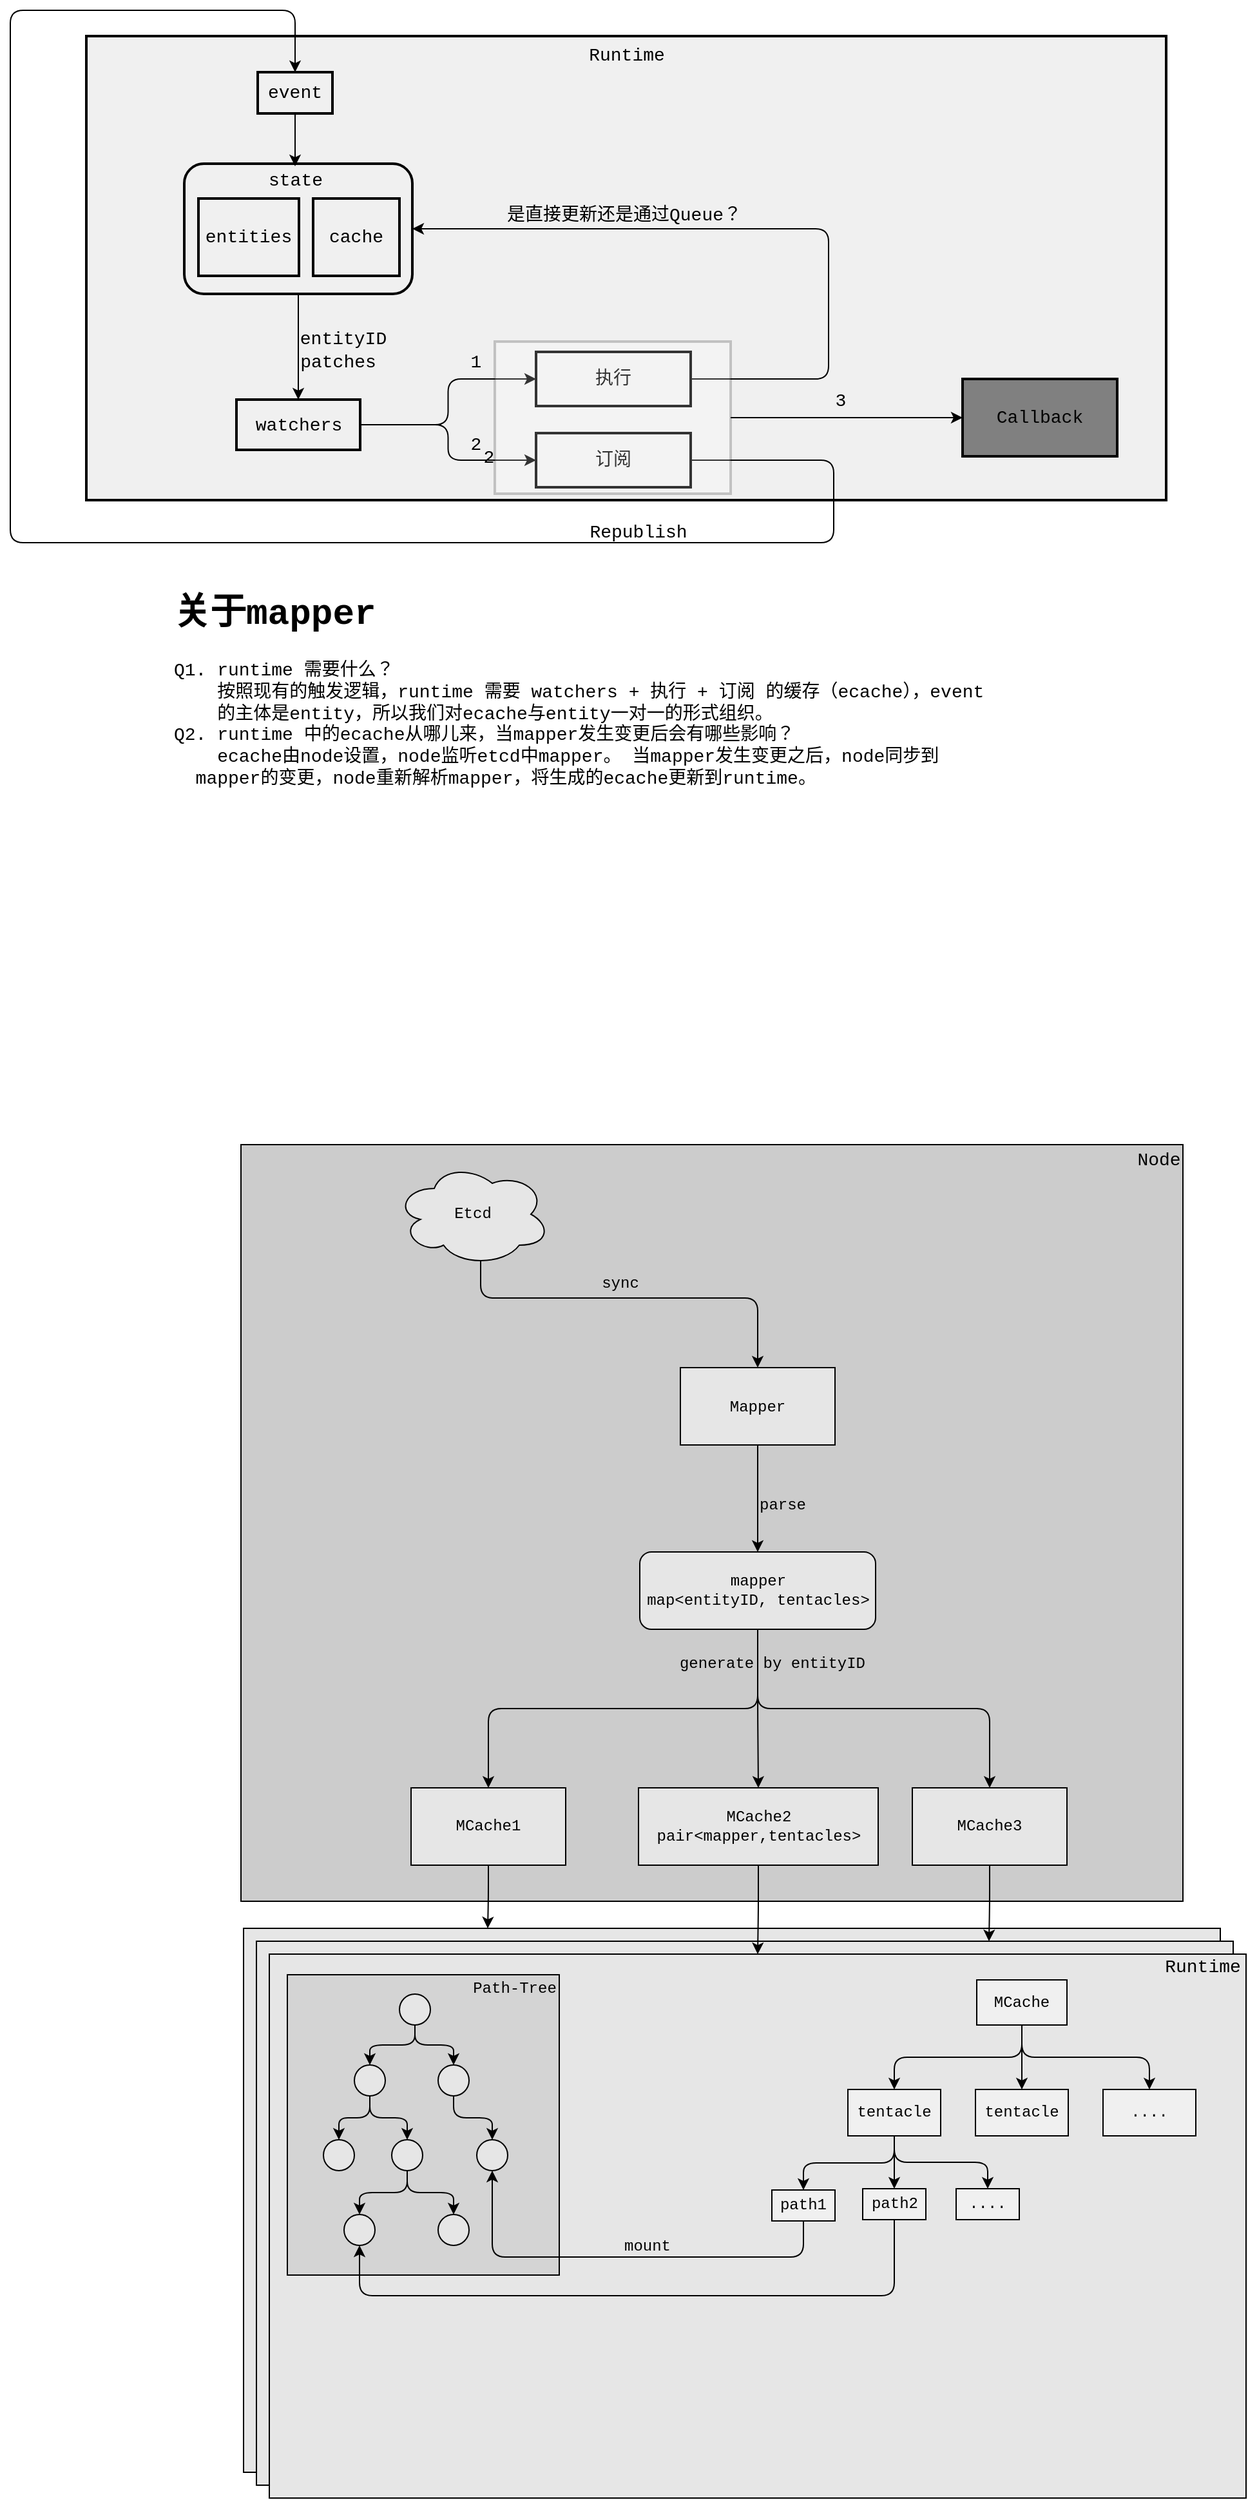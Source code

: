 <mxfile>
    <diagram id="3Wndlz2RJvUf2OZ2kvY8" name="Page-1">
        <mxGraphModel dx="1047" dy="624" grid="0" gridSize="10" guides="1" tooltips="1" connect="1" arrows="1" fold="1" page="1" pageScale="1" pageWidth="2339" pageHeight="3300" background="#ffffff" math="0" shadow="0">
            <root>
                <mxCell id="0"/>
                <mxCell id="1" parent="0"/>
                <mxCell id="93" value="" style="rounded=0;whiteSpace=wrap;html=1;fontFamily=Courier New;fontColor=#000000;strokeColor=#000000;fillColor=#CCCCCC;" vertex="1" parent="1">
                    <mxGeometry x="354" y="984" width="731" height="587" as="geometry"/>
                </mxCell>
                <mxCell id="3" value="" style="rounded=0;whiteSpace=wrap;html=1;fillColor=#F0F0F0;strokeWidth=2;strokeColor=#000000;align=left;" parent="1" vertex="1">
                    <mxGeometry x="234" y="124" width="838" height="360" as="geometry"/>
                </mxCell>
                <mxCell id="4" value="&lt;span style=&quot;text-align: left&quot;&gt;Runtime&lt;/span&gt;" style="text;html=1;align=center;verticalAlign=middle;resizable=0;points=[];autosize=1;strokeColor=none;fillColor=none;fontSize=14;fontFamily=Courier New;fontColor=#000000;" parent="1" vertex="1">
                    <mxGeometry x="618.5" y="128" width="69" height="21" as="geometry"/>
                </mxCell>
                <mxCell id="10" style="edgeStyle=none;html=1;exitX=0.5;exitY=1;exitDx=0;exitDy=0;entryX=0.5;entryY=0;entryDx=0;entryDy=0;fontFamily=Courier New;fontSize=14;fontColor=#000000;strokeColor=#000000;" parent="1" source="5" target="9" edge="1">
                    <mxGeometry relative="1" as="geometry"/>
                </mxCell>
                <mxCell id="5" value="" style="rounded=1;whiteSpace=wrap;html=1;fontFamily=Courier New;fontSize=14;fontColor=#000000;strokeColor=#000000;strokeWidth=2;fillColor=#F0F0F0;" parent="1" vertex="1">
                    <mxGeometry x="310" y="223" width="177" height="101" as="geometry"/>
                </mxCell>
                <mxCell id="6" value="entities" style="rounded=0;whiteSpace=wrap;html=1;fontFamily=Courier New;fontSize=14;fontColor=#000000;strokeColor=#000000;strokeWidth=2;fillColor=#F0F0F0;" parent="1" vertex="1">
                    <mxGeometry x="321" y="250" width="78" height="60" as="geometry"/>
                </mxCell>
                <mxCell id="7" value="cache" style="rounded=0;whiteSpace=wrap;html=1;fontFamily=Courier New;fontSize=14;fontColor=#000000;strokeColor=#000000;strokeWidth=2;fillColor=#F0F0F0;" parent="1" vertex="1">
                    <mxGeometry x="410" y="250" width="67" height="60" as="geometry"/>
                </mxCell>
                <mxCell id="8" value="&lt;span style=&quot;text-align: left&quot;&gt;state&lt;/span&gt;" style="text;html=1;align=center;verticalAlign=middle;resizable=0;points=[];autosize=1;strokeColor=none;fillColor=none;fontSize=14;fontFamily=Courier New;fontColor=#000000;" parent="1" vertex="1">
                    <mxGeometry x="370" y="225" width="52" height="21" as="geometry"/>
                </mxCell>
                <mxCell id="18" style="edgeStyle=orthogonalEdgeStyle;html=1;exitX=1;exitY=0.5;exitDx=0;exitDy=0;fontFamily=Courier New;fontSize=14;fontColor=#000000;strokeColor=#000000;" parent="1" source="9" target="15" edge="1">
                    <mxGeometry relative="1" as="geometry"/>
                </mxCell>
                <mxCell id="19" style="edgeStyle=orthogonalEdgeStyle;html=1;exitX=1;exitY=0.5;exitDx=0;exitDy=0;fontFamily=Courier New;fontSize=14;fontColor=#000000;strokeColor=#000000;" parent="1" source="9" target="16" edge="1">
                    <mxGeometry relative="1" as="geometry"/>
                </mxCell>
                <mxCell id="9" value="watchers" style="rounded=0;whiteSpace=wrap;html=1;fontFamily=Courier New;fontSize=14;fontColor=#000000;strokeColor=#000000;strokeWidth=2;fillColor=#F0F0F0;" parent="1" vertex="1">
                    <mxGeometry x="350.5" y="406" width="96" height="39" as="geometry"/>
                </mxCell>
                <mxCell id="11" value="patches" style="text;html=1;align=center;verticalAlign=middle;resizable=0;points=[];autosize=1;strokeColor=none;fillColor=none;fontSize=14;fontFamily=Courier New;fontColor=#000000;" parent="1" vertex="1">
                    <mxGeometry x="394" y="366" width="69" height="21" as="geometry"/>
                </mxCell>
                <mxCell id="13" style="edgeStyle=none;html=1;exitX=0.5;exitY=1;exitDx=0;exitDy=0;fontFamily=Courier New;fontSize=14;fontColor=#000000;strokeColor=#000000;" parent="1" source="12" target="8" edge="1">
                    <mxGeometry relative="1" as="geometry"/>
                </mxCell>
                <mxCell id="12" value="event" style="rounded=0;whiteSpace=wrap;html=1;fontFamily=Courier New;fontSize=14;fontColor=#000000;strokeColor=#000000;strokeWidth=2;fillColor=#F0F0F0;" parent="1" vertex="1">
                    <mxGeometry x="367" y="152" width="58" height="32" as="geometry"/>
                </mxCell>
                <mxCell id="14" value="entityID" style="text;html=1;align=center;verticalAlign=middle;resizable=0;points=[];autosize=1;strokeColor=none;fillColor=none;fontSize=14;fontFamily=Courier New;fontColor=#000000;" parent="1" vertex="1">
                    <mxGeometry x="394" y="348" width="77" height="21" as="geometry"/>
                </mxCell>
                <mxCell id="21" style="edgeStyle=orthogonalEdgeStyle;html=1;exitX=1;exitY=0.5;exitDx=0;exitDy=0;entryX=1;entryY=0.5;entryDx=0;entryDy=0;fontFamily=Courier New;fontSize=14;fontColor=#000000;strokeColor=#000000;" parent="1" source="15" target="5" edge="1">
                    <mxGeometry relative="1" as="geometry">
                        <Array as="points">
                            <mxPoint x="810" y="390"/>
                            <mxPoint x="810" y="274"/>
                        </Array>
                    </mxGeometry>
                </mxCell>
                <mxCell id="15" value="执行" style="rounded=0;whiteSpace=wrap;html=1;fontFamily=Courier New;fontSize=14;fontColor=#000000;strokeColor=#000000;strokeWidth=2;fillColor=#F0F0F0;" parent="1" vertex="1">
                    <mxGeometry x="583" y="369" width="120" height="42" as="geometry"/>
                </mxCell>
                <mxCell id="20" style="edgeStyle=orthogonalEdgeStyle;html=1;exitX=1;exitY=0.5;exitDx=0;exitDy=0;entryX=0.5;entryY=0;entryDx=0;entryDy=0;fontFamily=Courier New;fontSize=14;fontColor=#000000;strokeColor=#000000;" parent="1" source="16" target="12" edge="1">
                    <mxGeometry relative="1" as="geometry">
                        <Array as="points">
                            <mxPoint x="814" y="453"/>
                            <mxPoint x="814" y="517"/>
                            <mxPoint x="175" y="517"/>
                            <mxPoint x="175" y="104"/>
                            <mxPoint x="396" y="104"/>
                        </Array>
                    </mxGeometry>
                </mxCell>
                <mxCell id="16" value="订阅" style="rounded=0;whiteSpace=wrap;html=1;fontFamily=Courier New;fontSize=14;fontColor=#000000;strokeColor=#000000;strokeWidth=2;fillColor=#F0F0F0;" parent="1" vertex="1">
                    <mxGeometry x="583" y="432" width="120" height="42" as="geometry"/>
                </mxCell>
                <mxCell id="22" value="&lt;span style=&quot;text-align: left&quot;&gt;是直接更新还是通过Queue？&lt;/span&gt;" style="text;html=1;align=center;verticalAlign=middle;resizable=0;points=[];autosize=1;strokeColor=none;fillColor=none;fontSize=14;fontFamily=Courier New;fontColor=#000000;" parent="1" vertex="1">
                    <mxGeometry x="555" y="252" width="192" height="21" as="geometry"/>
                </mxCell>
                <mxCell id="27" style="edgeStyle=orthogonalEdgeStyle;html=1;exitX=1;exitY=0.5;exitDx=0;exitDy=0;entryX=0;entryY=0.5;entryDx=0;entryDy=0;fontFamily=Courier New;fontSize=14;fontColor=#000000;strokeColor=#000000;" parent="1" source="23" target="26" edge="1">
                    <mxGeometry relative="1" as="geometry"/>
                </mxCell>
                <mxCell id="23" value="" style="rounded=0;whiteSpace=wrap;html=1;fontFamily=Courier New;fontSize=14;strokeWidth=2;opacity=20;strokeColor=#000000;" parent="1" vertex="1">
                    <mxGeometry x="551" y="361" width="183" height="118" as="geometry"/>
                </mxCell>
                <mxCell id="24" value="1" style="text;html=1;align=center;verticalAlign=middle;resizable=0;points=[];autosize=1;strokeColor=none;fillColor=none;fontSize=14;fontFamily=Courier New;fontColor=#000000;" parent="1" vertex="1">
                    <mxGeometry x="527" y="366" width="18" height="21" as="geometry"/>
                </mxCell>
                <mxCell id="25" value="2" style="text;html=1;align=center;verticalAlign=middle;resizable=0;points=[];autosize=1;strokeColor=none;fillColor=none;fontSize=14;fontFamily=Courier New;fontColor=#000000;" parent="1" vertex="1">
                    <mxGeometry x="527" y="430" width="18" height="21" as="geometry"/>
                </mxCell>
                <mxCell id="26" value="Callback" style="rounded=0;whiteSpace=wrap;html=1;fontFamily=Courier New;fontSize=14;fontColor=#000000;strokeColor=#000000;strokeWidth=2;fillColor=#808080;gradientColor=none;" parent="1" vertex="1">
                    <mxGeometry x="914" y="390" width="120" height="60" as="geometry"/>
                </mxCell>
                <mxCell id="28" value="Republish" style="text;html=1;align=center;verticalAlign=middle;resizable=0;points=[];autosize=1;strokeColor=none;fillColor=none;fontSize=14;fontFamily=Courier New;fontColor=#000000;" parent="1" vertex="1">
                    <mxGeometry x="618.5" y="498" width="86" height="21" as="geometry"/>
                </mxCell>
                <mxCell id="29" value="&lt;h1&gt;关于mapper&lt;/h1&gt;&lt;div&gt;Q1. runtime 需要什么？&lt;/div&gt;&lt;div&gt;&amp;nbsp; &amp;nbsp; 按照现有的触发逻辑，runtime 需要 watchers + 执行 + 订阅 的缓存（ecache），event&amp;nbsp; &amp;nbsp; &amp;nbsp; 的主体是entity，所以我们对ecache与entity一对一的形式组织。&lt;/div&gt;&lt;div&gt;Q2. runtime 中的ecache从哪儿来，当mapper发生变更后会有哪些影响？&lt;/div&gt;&lt;div&gt;&amp;nbsp; &amp;nbsp; ecache由node设置，node监听etcd中mapper。 当mapper发生变更之后，node同步到&amp;nbsp; &amp;nbsp; &amp;nbsp; &amp;nbsp; &amp;nbsp; mapper的变更，node重新解析mapper，将生成的ecache更新到runtime。&lt;/div&gt;" style="text;html=1;strokeColor=none;fillColor=none;spacing=5;spacingTop=-20;whiteSpace=wrap;overflow=hidden;rounded=0;fontFamily=Courier New;fontSize=14;fontColor=#000000;" parent="1" vertex="1">
                    <mxGeometry x="297" y="547" width="661" height="295" as="geometry"/>
                </mxCell>
                <mxCell id="30" value="2" style="text;html=1;align=center;verticalAlign=middle;resizable=0;points=[];autosize=1;strokeColor=none;fillColor=none;fontSize=14;fontFamily=Courier New;fontColor=#000000;" parent="1" vertex="1">
                    <mxGeometry x="537" y="440" width="18" height="21" as="geometry"/>
                </mxCell>
                <mxCell id="32" value="3" style="text;html=1;align=center;verticalAlign=middle;resizable=0;points=[];autosize=1;strokeColor=none;fillColor=none;fontSize=14;fontFamily=Courier New;fontColor=#000000;" parent="1" vertex="1">
                    <mxGeometry x="810" y="396" width="18" height="21" as="geometry"/>
                </mxCell>
                <mxCell id="35" style="edgeStyle=none;html=1;exitX=0.5;exitY=1;exitDx=0;exitDy=0;entryX=0.5;entryY=0;entryDx=0;entryDy=0;fontFamily=Courier New;fontColor=#000000;strokeColor=#000000;" edge="1" parent="1" source="33" target="34">
                    <mxGeometry relative="1" as="geometry"/>
                </mxCell>
                <mxCell id="33" value="&lt;font color=&quot;#000000&quot; face=&quot;Courier New&quot;&gt;Mapper&lt;/font&gt;" style="rounded=0;whiteSpace=wrap;html=1;fillColor=#E6E6E6;strokeColor=#000000;" vertex="1" parent="1">
                    <mxGeometry x="695" y="1157" width="120" height="60" as="geometry"/>
                </mxCell>
                <mxCell id="41" style="edgeStyle=orthogonalEdgeStyle;html=1;exitX=0.5;exitY=1;exitDx=0;exitDy=0;fontFamily=Courier New;fontColor=#000000;strokeColor=#000000;" edge="1" parent="1" source="34" target="37">
                    <mxGeometry relative="1" as="geometry"/>
                </mxCell>
                <mxCell id="42" style="edgeStyle=orthogonalEdgeStyle;html=1;exitX=0.5;exitY=1;exitDx=0;exitDy=0;entryX=0.5;entryY=0;entryDx=0;entryDy=0;fontFamily=Courier New;fontColor=#000000;strokeColor=#000000;" edge="1" parent="1" source="34" target="38">
                    <mxGeometry relative="1" as="geometry"/>
                </mxCell>
                <mxCell id="43" style="edgeStyle=orthogonalEdgeStyle;html=1;exitX=0.5;exitY=1;exitDx=0;exitDy=0;fontFamily=Courier New;fontColor=#000000;strokeColor=#000000;" edge="1" parent="1" source="34" target="39">
                    <mxGeometry relative="1" as="geometry"/>
                </mxCell>
                <mxCell id="34" value="mapper&lt;br&gt;map&amp;lt;entityID, tentacles&amp;gt;" style="rounded=1;whiteSpace=wrap;html=1;fontFamily=Courier New;fontColor=#000000;strokeColor=#000000;fillColor=#E6E6E6;" vertex="1" parent="1">
                    <mxGeometry x="663.5" y="1300" width="183" height="60" as="geometry"/>
                </mxCell>
                <mxCell id="36" value="parse" style="text;html=1;align=center;verticalAlign=middle;resizable=0;points=[];autosize=1;strokeColor=none;fillColor=none;fontFamily=Courier New;fontColor=#000000;" vertex="1" parent="1">
                    <mxGeometry x="751" y="1255" width="46" height="18" as="geometry"/>
                </mxCell>
                <mxCell id="55" style="edgeStyle=orthogonalEdgeStyle;html=1;exitX=0.5;exitY=1;exitDx=0;exitDy=0;entryX=0.25;entryY=0;entryDx=0;entryDy=0;fontFamily=Courier New;fontColor=#000000;strokeColor=#000000;" edge="1" parent="1" source="37" target="49">
                    <mxGeometry relative="1" as="geometry"/>
                </mxCell>
                <mxCell id="37" value="MCache1" style="rounded=0;whiteSpace=wrap;html=1;fontFamily=Courier New;fontColor=#000000;strokeColor=#000000;fillColor=#E6E6E6;" vertex="1" parent="1">
                    <mxGeometry x="486" y="1483" width="120" height="60" as="geometry"/>
                </mxCell>
                <mxCell id="38" value="MCache2&lt;br&gt;pair&amp;lt;mapper,tentacles&amp;gt;" style="rounded=0;whiteSpace=wrap;html=1;fontFamily=Courier New;fontColor=#000000;strokeColor=#000000;fillColor=#E6E6E6;" vertex="1" parent="1">
                    <mxGeometry x="662.5" y="1483" width="186" height="60" as="geometry"/>
                </mxCell>
                <mxCell id="39" value="MCache3" style="rounded=0;whiteSpace=wrap;html=1;fontFamily=Courier New;fontColor=#000000;strokeColor=#000000;fillColor=#E6E6E6;" vertex="1" parent="1">
                    <mxGeometry x="875" y="1483" width="120" height="60" as="geometry"/>
                </mxCell>
                <mxCell id="46" style="edgeStyle=orthogonalEdgeStyle;html=1;exitX=0.55;exitY=0.95;exitDx=0;exitDy=0;exitPerimeter=0;entryX=0.5;entryY=0;entryDx=0;entryDy=0;fontFamily=Courier New;fontColor=#000000;strokeColor=#000000;" edge="1" parent="1" source="45" target="33">
                    <mxGeometry relative="1" as="geometry">
                        <Array as="points">
                            <mxPoint x="540" y="1103"/>
                            <mxPoint x="755" y="1103"/>
                        </Array>
                    </mxGeometry>
                </mxCell>
                <mxCell id="45" value="Etcd" style="ellipse;shape=cloud;whiteSpace=wrap;html=1;fontFamily=Courier New;fontColor=#000000;strokeColor=#000000;fillColor=#E6E6E6;" vertex="1" parent="1">
                    <mxGeometry x="474" y="998" width="120" height="80" as="geometry"/>
                </mxCell>
                <mxCell id="47" value="sync" style="text;html=1;align=center;verticalAlign=middle;resizable=0;points=[];autosize=1;strokeColor=none;fillColor=none;fontFamily=Courier New;fontColor=#000000;" vertex="1" parent="1">
                    <mxGeometry x="628" y="1083" width="39" height="18" as="geometry"/>
                </mxCell>
                <mxCell id="48" value="generate by entityID" style="text;html=1;align=center;verticalAlign=middle;resizable=0;points=[];autosize=1;strokeColor=none;fillColor=none;fontFamily=Courier New;fontColor=#000000;" vertex="1" parent="1">
                    <mxGeometry x="689" y="1378" width="154" height="18" as="geometry"/>
                </mxCell>
                <mxCell id="49" value="" style="rounded=0;whiteSpace=wrap;html=1;fontFamily=Courier New;fontColor=#000000;strokeColor=#000000;fillColor=#E6E6E6;" vertex="1" parent="1">
                    <mxGeometry x="356" y="1592" width="758" height="422" as="geometry"/>
                </mxCell>
                <mxCell id="51" value="" style="rounded=0;whiteSpace=wrap;html=1;fontFamily=Courier New;fontColor=#000000;strokeColor=#000000;fillColor=#E6E6E6;" vertex="1" parent="1">
                    <mxGeometry x="366" y="1602" width="758" height="422" as="geometry"/>
                </mxCell>
                <mxCell id="52" value="" style="rounded=0;whiteSpace=wrap;html=1;fontFamily=Courier New;fontColor=#000000;strokeColor=#000000;fillColor=#E6E6E6;" vertex="1" parent="1">
                    <mxGeometry x="376" y="1612" width="758" height="422" as="geometry"/>
                </mxCell>
                <mxCell id="56" style="edgeStyle=orthogonalEdgeStyle;html=1;exitX=0.5;exitY=1;exitDx=0;exitDy=0;fontFamily=Courier New;fontColor=#000000;strokeColor=#000000;entryX=0.5;entryY=0;entryDx=0;entryDy=0;" edge="1" parent="1" source="38" target="52">
                    <mxGeometry relative="1" as="geometry"/>
                </mxCell>
                <mxCell id="57" style="edgeStyle=orthogonalEdgeStyle;html=1;exitX=0.5;exitY=1;exitDx=0;exitDy=0;entryX=0.75;entryY=0;entryDx=0;entryDy=0;fontFamily=Courier New;fontColor=#000000;strokeColor=#000000;" edge="1" parent="1" source="39" target="51">
                    <mxGeometry relative="1" as="geometry"/>
                </mxCell>
                <mxCell id="58" value="&lt;font style=&quot;font-size: 14px&quot;&gt;Runtime&lt;/font&gt;" style="text;html=1;align=center;verticalAlign=middle;resizable=0;points=[];autosize=1;strokeColor=none;fillColor=none;fontFamily=Courier New;fontColor=#000000;" vertex="1" parent="1">
                    <mxGeometry x="1065" y="1612" width="69" height="19" as="geometry"/>
                </mxCell>
                <mxCell id="79" style="edgeStyle=orthogonalEdgeStyle;html=1;exitX=0.5;exitY=1;exitDx=0;exitDy=0;entryX=0.5;entryY=0;entryDx=0;entryDy=0;fontFamily=Courier New;fontColor=#000000;strokeColor=#000000;" edge="1" parent="1" source="76" target="77">
                    <mxGeometry relative="1" as="geometry"/>
                </mxCell>
                <mxCell id="80" style="edgeStyle=orthogonalEdgeStyle;html=1;exitX=0.5;exitY=1;exitDx=0;exitDy=0;fontFamily=Courier New;fontColor=#000000;strokeColor=#000000;" edge="1" parent="1" source="76" target="78">
                    <mxGeometry relative="1" as="geometry"/>
                </mxCell>
                <mxCell id="82" style="edgeStyle=orthogonalEdgeStyle;html=1;exitX=0.5;exitY=1;exitDx=0;exitDy=0;entryX=0.5;entryY=0;entryDx=0;entryDy=0;fontFamily=Courier New;fontColor=#000000;strokeColor=#000000;" edge="1" parent="1" source="76" target="81">
                    <mxGeometry relative="1" as="geometry"/>
                </mxCell>
                <mxCell id="76" value="MCache" style="rounded=0;whiteSpace=wrap;html=1;fontFamily=Courier New;fontColor=#000000;strokeColor=#000000;fillColor=#F0F0F0;" vertex="1" parent="1">
                    <mxGeometry x="925" y="1632" width="70" height="35" as="geometry"/>
                </mxCell>
                <mxCell id="87" style="edgeStyle=orthogonalEdgeStyle;html=1;exitX=0.5;exitY=1;exitDx=0;exitDy=0;fontFamily=Courier New;fontColor=#000000;strokeColor=#000000;" edge="1" parent="1" source="77" target="83">
                    <mxGeometry relative="1" as="geometry"/>
                </mxCell>
                <mxCell id="88" style="edgeStyle=orthogonalEdgeStyle;html=1;exitX=0.5;exitY=1;exitDx=0;exitDy=0;fontFamily=Courier New;fontColor=#000000;strokeColor=#000000;" edge="1" parent="1" source="77" target="85">
                    <mxGeometry relative="1" as="geometry"/>
                </mxCell>
                <mxCell id="89" style="edgeStyle=orthogonalEdgeStyle;html=1;exitX=0.5;exitY=1;exitDx=0;exitDy=0;entryX=0.5;entryY=0;entryDx=0;entryDy=0;fontFamily=Courier New;fontColor=#000000;strokeColor=#000000;" edge="1" parent="1" source="77" target="84">
                    <mxGeometry relative="1" as="geometry"/>
                </mxCell>
                <mxCell id="77" value="tentacle" style="rounded=0;whiteSpace=wrap;html=1;fontFamily=Courier New;fontColor=#000000;strokeColor=#000000;fillColor=#F0F0F0;" vertex="1" parent="1">
                    <mxGeometry x="825" y="1717" width="72" height="36" as="geometry"/>
                </mxCell>
                <mxCell id="78" value="tentacle" style="rounded=0;whiteSpace=wrap;html=1;fontFamily=Courier New;fontColor=#000000;strokeColor=#000000;fillColor=#F0F0F0;" vertex="1" parent="1">
                    <mxGeometry x="924" y="1717" width="72" height="36" as="geometry"/>
                </mxCell>
                <mxCell id="81" value="...." style="rounded=0;whiteSpace=wrap;html=1;fontFamily=Courier New;fontColor=#000000;strokeColor=#000000;fillColor=#F0F0F0;" vertex="1" parent="1">
                    <mxGeometry x="1023" y="1717" width="72" height="36" as="geometry"/>
                </mxCell>
                <mxCell id="83" value="path1" style="rounded=0;whiteSpace=wrap;html=1;fontFamily=Courier New;fontColor=#000000;strokeColor=#000000;fillColor=#F0F0F0;" vertex="1" parent="1">
                    <mxGeometry x="766" y="1795" width="49" height="24" as="geometry"/>
                </mxCell>
                <mxCell id="84" value="...." style="rounded=0;whiteSpace=wrap;html=1;fontFamily=Courier New;fontColor=#000000;strokeColor=#000000;fillColor=#F0F0F0;" vertex="1" parent="1">
                    <mxGeometry x="909" y="1794" width="49" height="24" as="geometry"/>
                </mxCell>
                <mxCell id="85" value="path2" style="rounded=0;whiteSpace=wrap;html=1;fontFamily=Courier New;fontColor=#000000;strokeColor=#000000;fillColor=#F0F0F0;" vertex="1" parent="1">
                    <mxGeometry x="836.5" y="1794" width="49" height="24" as="geometry"/>
                </mxCell>
                <mxCell id="92" value="mount" style="text;html=1;align=center;verticalAlign=middle;resizable=0;points=[];autosize=1;strokeColor=none;fillColor=none;fontFamily=Courier New;fontColor=#000000;" vertex="1" parent="1">
                    <mxGeometry x="646" y="1830" width="46" height="18" as="geometry"/>
                </mxCell>
                <mxCell id="94" value="&lt;font style=&quot;font-size: 14px&quot;&gt;Node&lt;/font&gt;" style="text;html=1;align=center;verticalAlign=middle;resizable=0;points=[];autosize=1;strokeColor=none;fillColor=none;fontFamily=Courier New;fontColor=#000000;" vertex="1" parent="1">
                    <mxGeometry x="1044" y="986" width="44" height="19" as="geometry"/>
                </mxCell>
                <mxCell id="95" value="" style="rounded=0;whiteSpace=wrap;html=1;fontFamily=Courier New;fontSize=14;fontColor=#000000;strokeColor=#000000;fillColor=#D4D4D4;" vertex="1" parent="1">
                    <mxGeometry x="390" y="1628" width="211" height="233" as="geometry"/>
                </mxCell>
                <mxCell id="68" style="edgeStyle=orthogonalEdgeStyle;html=1;exitX=0.5;exitY=1;exitDx=0;exitDy=0;entryX=0.5;entryY=0;entryDx=0;entryDy=0;fontFamily=Courier New;fontColor=#000000;strokeColor=#000000;" edge="1" parent="1" source="59" target="61">
                    <mxGeometry relative="1" as="geometry"/>
                </mxCell>
                <mxCell id="69" style="edgeStyle=orthogonalEdgeStyle;html=1;exitX=0.5;exitY=1;exitDx=0;exitDy=0;entryX=0.5;entryY=0;entryDx=0;entryDy=0;fontFamily=Courier New;fontColor=#000000;strokeColor=#000000;" edge="1" parent="1" source="59" target="60">
                    <mxGeometry relative="1" as="geometry"/>
                </mxCell>
                <mxCell id="59" value="" style="ellipse;whiteSpace=wrap;html=1;aspect=fixed;fontFamily=Courier New;fontColor=#000000;strokeColor=#000000;fillColor=#E6E6E6;" vertex="1" parent="1">
                    <mxGeometry x="477" y="1643" width="24" height="24" as="geometry"/>
                </mxCell>
                <mxCell id="70" style="edgeStyle=orthogonalEdgeStyle;html=1;exitX=0.5;exitY=1;exitDx=0;exitDy=0;fontFamily=Courier New;fontColor=#000000;strokeColor=#000000;" edge="1" parent="1" source="60" target="63">
                    <mxGeometry relative="1" as="geometry"/>
                </mxCell>
                <mxCell id="71" style="edgeStyle=orthogonalEdgeStyle;html=1;exitX=0.5;exitY=1;exitDx=0;exitDy=0;entryX=0.5;entryY=0;entryDx=0;entryDy=0;fontFamily=Courier New;fontColor=#000000;strokeColor=#000000;" edge="1" parent="1" source="60" target="62">
                    <mxGeometry relative="1" as="geometry"/>
                </mxCell>
                <mxCell id="60" value="" style="ellipse;whiteSpace=wrap;html=1;aspect=fixed;fontFamily=Courier New;fontColor=#000000;strokeColor=#000000;fillColor=#E6E6E6;" vertex="1" parent="1">
                    <mxGeometry x="442" y="1698" width="24" height="24" as="geometry"/>
                </mxCell>
                <mxCell id="73" style="edgeStyle=orthogonalEdgeStyle;html=1;exitX=0.5;exitY=1;exitDx=0;exitDy=0;entryX=0.5;entryY=0;entryDx=0;entryDy=0;fontFamily=Courier New;fontColor=#000000;strokeColor=#000000;" edge="1" parent="1" source="61" target="64">
                    <mxGeometry relative="1" as="geometry"/>
                </mxCell>
                <mxCell id="61" value="" style="ellipse;whiteSpace=wrap;html=1;aspect=fixed;fontFamily=Courier New;fontColor=#000000;strokeColor=#000000;fillColor=#E6E6E6;" vertex="1" parent="1">
                    <mxGeometry x="507" y="1698" width="24" height="24" as="geometry"/>
                </mxCell>
                <mxCell id="74" style="edgeStyle=orthogonalEdgeStyle;html=1;exitX=0.5;exitY=1;exitDx=0;exitDy=0;entryX=0.5;entryY=0;entryDx=0;entryDy=0;fontFamily=Courier New;fontColor=#000000;strokeColor=#000000;" edge="1" parent="1" source="62" target="65">
                    <mxGeometry relative="1" as="geometry"/>
                </mxCell>
                <mxCell id="75" style="edgeStyle=orthogonalEdgeStyle;html=1;exitX=0.5;exitY=1;exitDx=0;exitDy=0;entryX=0.5;entryY=0;entryDx=0;entryDy=0;fontFamily=Courier New;fontColor=#000000;strokeColor=#000000;" edge="1" parent="1" source="62" target="66">
                    <mxGeometry relative="1" as="geometry"/>
                </mxCell>
                <mxCell id="62" value="" style="ellipse;whiteSpace=wrap;html=1;aspect=fixed;fontFamily=Courier New;fontColor=#000000;strokeColor=#000000;fillColor=#E6E6E6;" vertex="1" parent="1">
                    <mxGeometry x="471" y="1756" width="24" height="24" as="geometry"/>
                </mxCell>
                <mxCell id="63" value="" style="ellipse;whiteSpace=wrap;html=1;aspect=fixed;fontFamily=Courier New;fontColor=#000000;strokeColor=#000000;fillColor=#E6E6E6;" vertex="1" parent="1">
                    <mxGeometry x="418" y="1756" width="24" height="24" as="geometry"/>
                </mxCell>
                <mxCell id="64" value="" style="ellipse;whiteSpace=wrap;html=1;aspect=fixed;fontFamily=Courier New;fontColor=#000000;strokeColor=#000000;fillColor=#E6E6E6;" vertex="1" parent="1">
                    <mxGeometry x="537" y="1756" width="24" height="24" as="geometry"/>
                </mxCell>
                <mxCell id="65" value="" style="ellipse;whiteSpace=wrap;html=1;aspect=fixed;fontFamily=Courier New;fontColor=#000000;strokeColor=#000000;fillColor=#E6E6E6;" vertex="1" parent="1">
                    <mxGeometry x="434" y="1814" width="24" height="24" as="geometry"/>
                </mxCell>
                <mxCell id="66" value="" style="ellipse;whiteSpace=wrap;html=1;aspect=fixed;fontFamily=Courier New;fontColor=#000000;strokeColor=#000000;fillColor=#E6E6E6;" vertex="1" parent="1">
                    <mxGeometry x="507" y="1814" width="24" height="24" as="geometry"/>
                </mxCell>
                <mxCell id="90" style="edgeStyle=orthogonalEdgeStyle;html=1;exitX=0.5;exitY=1;exitDx=0;exitDy=0;entryX=0.5;entryY=1;entryDx=0;entryDy=0;fontFamily=Courier New;fontColor=#000000;strokeColor=#000000;" edge="1" parent="1" source="83" target="64">
                    <mxGeometry relative="1" as="geometry">
                        <Array as="points">
                            <mxPoint x="791" y="1847"/>
                            <mxPoint x="549" y="1847"/>
                        </Array>
                    </mxGeometry>
                </mxCell>
                <mxCell id="91" style="edgeStyle=orthogonalEdgeStyle;html=1;exitX=0.5;exitY=1;exitDx=0;exitDy=0;entryX=0.5;entryY=1;entryDx=0;entryDy=0;fontFamily=Courier New;fontColor=#000000;strokeColor=#000000;" edge="1" parent="1" source="85" target="65">
                    <mxGeometry relative="1" as="geometry">
                        <Array as="points">
                            <mxPoint x="861" y="1877"/>
                            <mxPoint x="446" y="1877"/>
                        </Array>
                    </mxGeometry>
                </mxCell>
                <mxCell id="96" value="&lt;font style=&quot;font-size: 12px&quot;&gt;Path-Tree&lt;/font&gt;" style="text;html=1;align=center;verticalAlign=middle;resizable=0;points=[];autosize=1;strokeColor=none;fillColor=none;fontSize=14;fontFamily=Courier New;fontColor=#000000;" vertex="1" parent="1">
                    <mxGeometry x="528" y="1627" width="75" height="22" as="geometry"/>
                </mxCell>
            </root>
        </mxGraphModel>
    </diagram>
</mxfile>